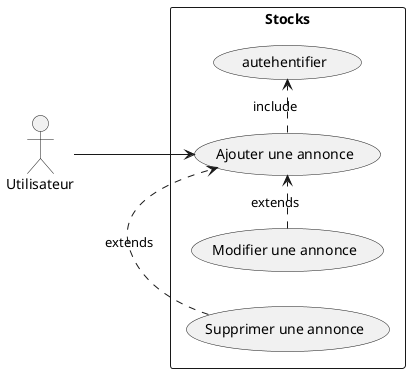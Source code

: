 @startuml
left to right direction
actor "Utilisateur" as ut
rectangle Stocks {
  usecase "autehentifier" as UC1
  usecase "Ajouter une annonce" as UC2
  usecase "Modifier une annonce" as UC3
  usecase "Supprimer une annonce" as UC4

  
}

ut --> UC2

(UC2) .> (UC1) :include
(UC3) .> (UC2): extends
(UC4) .> (UC2): extends
@enduml